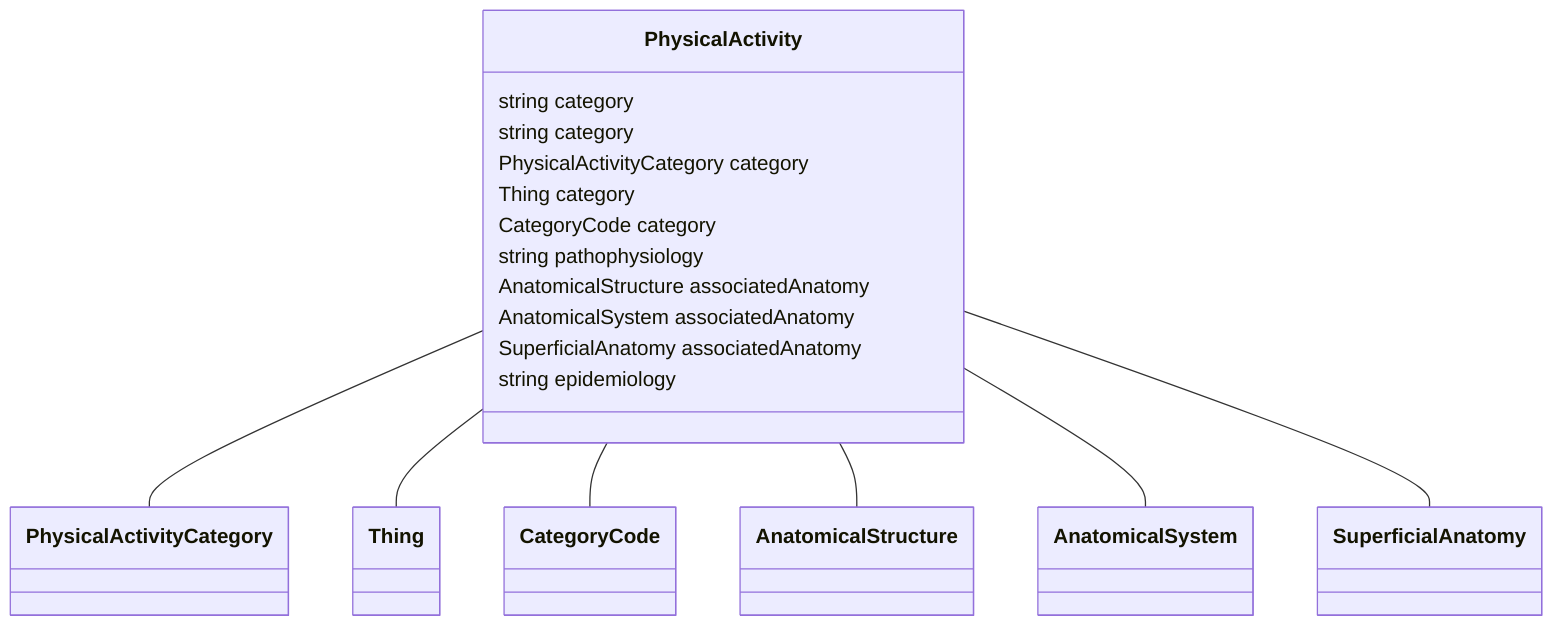 classDiagram
  PhysicalActivity -- PhysicalActivityCategory
  PhysicalActivity -- Thing
  PhysicalActivity -- CategoryCode
  PhysicalActivity -- AnatomicalStructure
  PhysicalActivity -- AnatomicalSystem
  PhysicalActivity -- SuperficialAnatomy


class PhysicalActivity {

  string category
  string category
  PhysicalActivityCategory category
  Thing category
  CategoryCode category
  string pathophysiology
  AnatomicalStructure associatedAnatomy
  AnatomicalSystem associatedAnatomy
  SuperficialAnatomy associatedAnatomy
  string epidemiology

 }